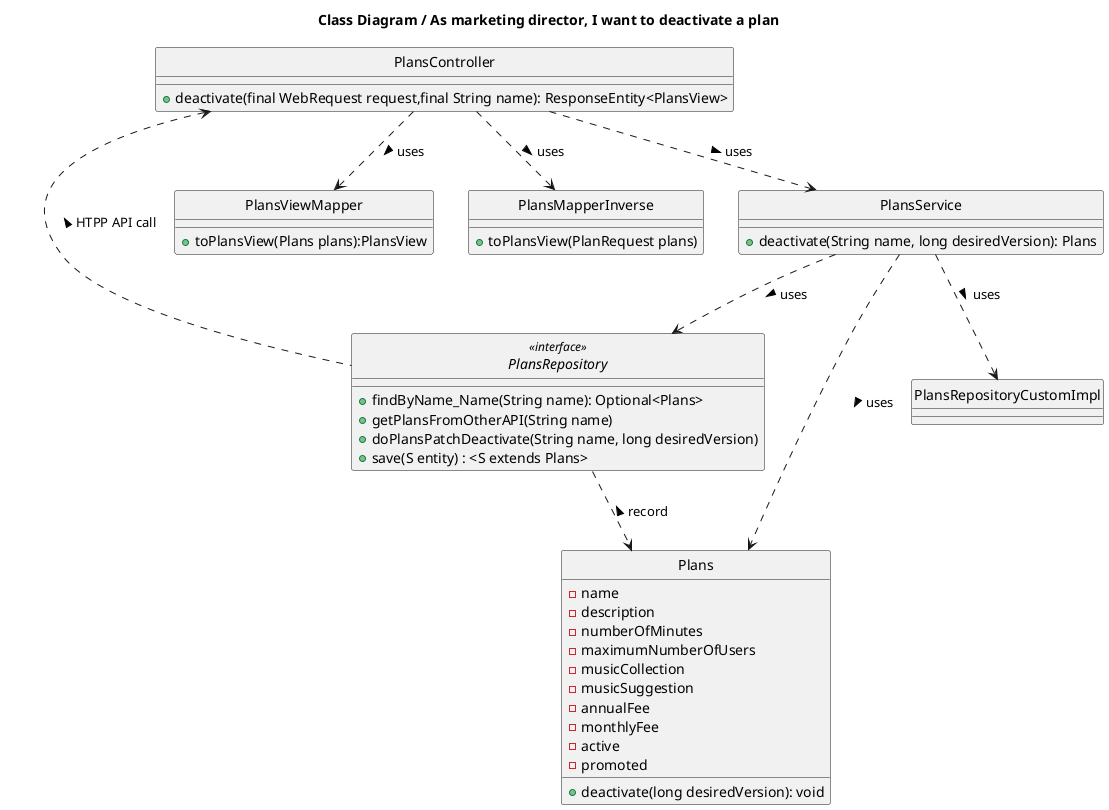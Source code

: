 @startuml
'https://plantuml.com/class-diagram
hide circle
class PlansRepository <<interface>>

title Class Diagram / As marketing director, I want to deactivate a plan

class Plans{
    -name
    - description
    - numberOfMinutes
    -maximumNumberOfUsers
    -musicCollection
     -musicSuggestion
     -annualFee
     -monthlyFee
     -active
     -promoted
     +deactivate(long desiredVersion): void
}
class PlansViewMapper{
    +toPlansView(Plans plans):PlansView
}
class PlansMapperInverse{
    +toPlansView(PlanRequest plans)
}
class PlansController{
    +deactivate(final WebRequest request,final String name): ResponseEntity<PlansView>
   }
class PlansService{
 +deactivate(String name, long desiredVersion): Plans

}
interface PlansRepository
{
+findByName_Name(String name): Optional<Plans>
+ getPlansFromOtherAPI(String name)
+ doPlansPatchDeactivate(String name, long desiredVersion)
+save(S entity) : <S extends Plans>
}


PlansController ..> PlansService: uses >
PlansService ..> PlansRepository: uses >
PlansService ..> PlansRepositoryCustomImpl: uses >
PlansRepository ..> Plans: < record
PlansRepository ..left>PlansController: HTPP API call >
PlansService ..> Plans: uses >
PlansController ..> PlansMapperInverse: uses >
PlansController ..>PlansViewMapper: uses >
@enduml